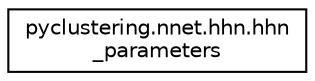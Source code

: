 digraph "Graphical Class Hierarchy"
{
 // INTERACTIVE_SVG=YES
 // LATEX_PDF_SIZE
  edge [fontname="Helvetica",fontsize="10",labelfontname="Helvetica",labelfontsize="10"];
  node [fontname="Helvetica",fontsize="10",shape=record];
  rankdir="LR";
  Node0 [label="pyclustering.nnet.hhn.hhn\l_parameters",height=0.2,width=0.4,color="black", fillcolor="white", style="filled",URL="$da/d72/classpyclustering_1_1nnet_1_1hhn_1_1hhn__parameters.html",tooltip="Describes parameters of Hodgkin-Huxley Oscillatory Network."];
}
